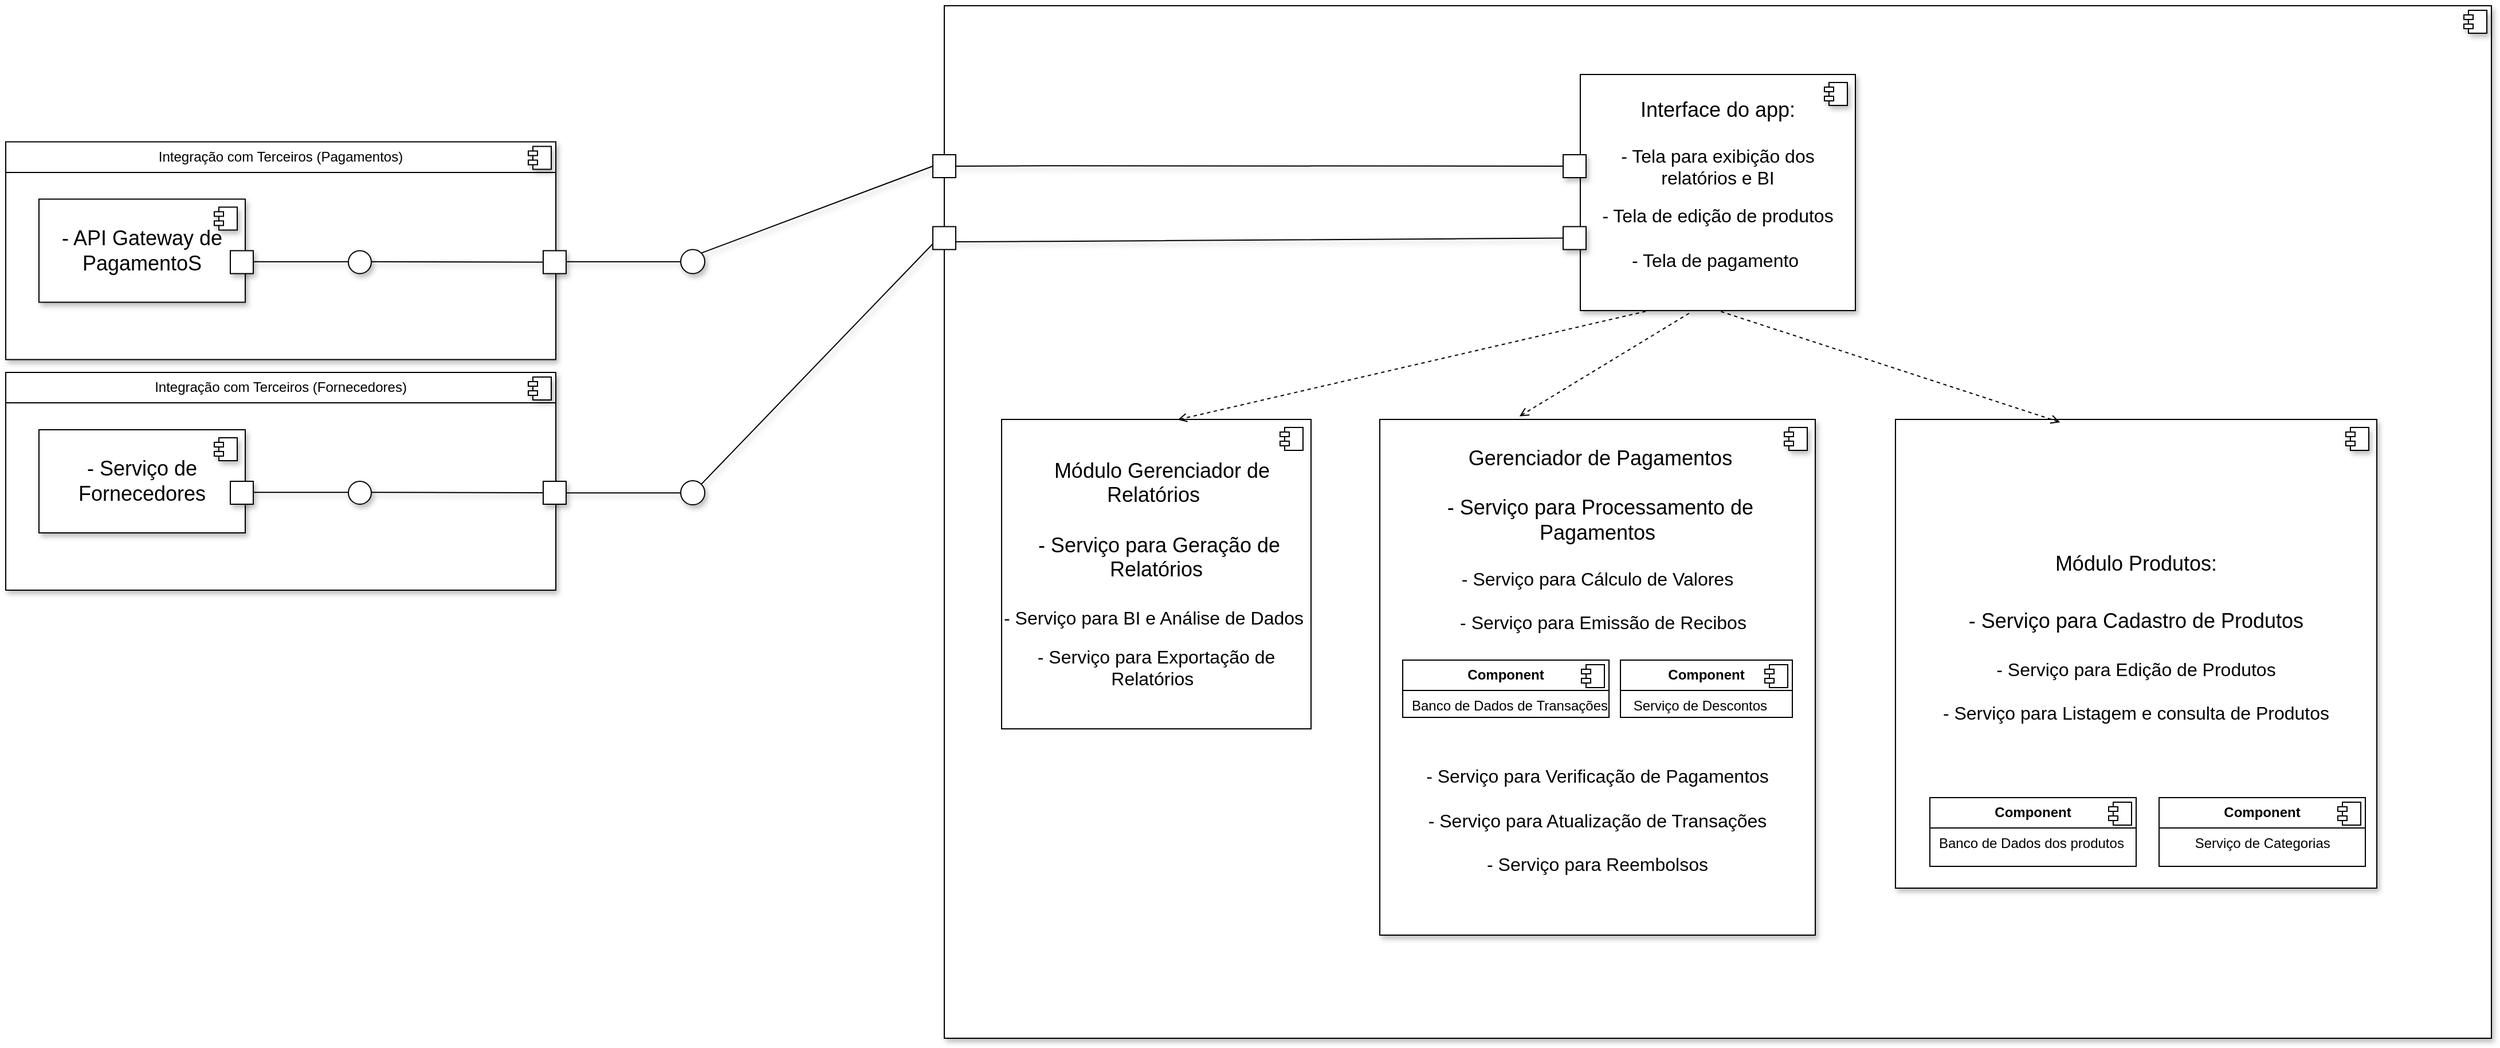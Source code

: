 <mxfile version="24.5.5" type="device">
  <diagram name="Página-1" id="BwJIJXq5n-dC0yV61qYf">
    <mxGraphModel dx="2620" dy="965" grid="1" gridSize="10" guides="1" tooltips="1" connect="1" arrows="1" fold="1" page="1" pageScale="1" pageWidth="827" pageHeight="1169" math="0" shadow="0">
      <root>
        <mxCell id="0" />
        <mxCell id="1" parent="0" />
        <mxCell id="laINSOJrXMKJfUPYL4_i-29" value=" " style="align=left;overflow=fill;html=1;dropTarget=0;whiteSpace=wrap;shadow=1;" parent="1" vertex="1">
          <mxGeometry x="190" y="40" width="1350" height="901" as="geometry" />
        </mxCell>
        <mxCell id="laINSOJrXMKJfUPYL4_i-30" value="" style="shape=component;jettyWidth=8;jettyHeight=4;shadow=1;" parent="laINSOJrXMKJfUPYL4_i-29" vertex="1">
          <mxGeometry x="1" width="20" height="20" relative="1" as="geometry">
            <mxPoint x="-24" y="4" as="offset" />
          </mxGeometry>
        </mxCell>
        <mxCell id="laINSOJrXMKJfUPYL4_i-9" value="&lt;font&gt;&amp;nbsp; &amp;nbsp;&lt;font style=&quot;font-size: 18px;&quot;&gt;Gerenciador de Pagamentos&amp;nbsp;&lt;/font&gt;&lt;/font&gt;&lt;div&gt;&lt;font style=&quot;font-size: 18px;&quot;&gt;&lt;br&gt;&lt;font&gt;&amp;nbsp;- Serviço para Processamento de Pagamentos&lt;/font&gt;&lt;/font&gt;&lt;/div&gt;&lt;div&gt;&lt;font size=&quot;3&quot;&gt;&amp;nbsp;&lt;/font&gt;&lt;div&gt;&lt;font size=&quot;3&quot;&gt;- Serviço para Cálculo de Valores&lt;/font&gt;&lt;/div&gt;&lt;div&gt;&lt;font size=&quot;3&quot;&gt;&lt;font&gt;&amp;nbsp;&lt;/font&gt;&lt;br&gt;&lt;/font&gt;&lt;font&gt;&lt;font size=&quot;3&quot;&gt;&amp;nbsp; &amp;nbsp; &amp;nbsp;- Serviço para Emissão de Recibos&amp;nbsp; &lt;/font&gt;&amp;nbsp;&lt;/font&gt;&lt;/div&gt;&lt;/div&gt;&lt;div&gt;&lt;font&gt;&lt;br&gt;&lt;/font&gt;&lt;/div&gt;&lt;div&gt;&lt;font&gt;&lt;br&gt;&lt;/font&gt;&lt;/div&gt;&lt;div&gt;&lt;font&gt;&lt;br&gt;&lt;/font&gt;&lt;/div&gt;&lt;div&gt;&lt;font&gt;&lt;br&gt;&lt;/font&gt;&lt;/div&gt;&lt;div&gt;&lt;font&gt;&lt;br&gt;&lt;/font&gt;&lt;/div&gt;&lt;div&gt;&lt;font&gt;&lt;br&gt;&lt;/font&gt;&lt;/div&gt;&lt;div&gt;&lt;font&gt;&lt;br&gt;&lt;/font&gt;&lt;/div&gt;&lt;div&gt;&lt;font&gt;&lt;br&gt;&lt;/font&gt;&lt;/div&gt;&lt;div&gt;&lt;font size=&quot;3&quot;&gt;&lt;font&gt;- Serviço para Verificação de Pagamentos&lt;/font&gt;&lt;br&gt;&lt;/font&gt;&lt;/div&gt;&lt;div&gt;&lt;font size=&quot;3&quot;&gt;&lt;br&gt;&lt;/font&gt;&lt;/div&gt;&lt;div&gt;&lt;font size=&quot;3&quot;&gt;- Serviço para Atualização de Transações&lt;br&gt;&lt;/font&gt;&lt;/div&gt;&lt;div&gt;&lt;font size=&quot;3&quot;&gt;&lt;br&gt;&lt;/font&gt;&lt;/div&gt;&lt;div&gt;&lt;font&gt;&lt;font size=&quot;3&quot;&gt;- Serviço para Reembolsos&lt;/font&gt;&lt;br&gt;&lt;/font&gt;&lt;/div&gt;&lt;div&gt;&lt;font&gt;&lt;br&gt;&lt;/font&gt;&lt;/div&gt;&lt;div&gt;&lt;br&gt;&lt;/div&gt;" style="html=1;dropTarget=0;whiteSpace=wrap;shadow=1;" parent="1" vertex="1">
          <mxGeometry x="570" y="401" width="380" height="450" as="geometry" />
        </mxCell>
        <mxCell id="laINSOJrXMKJfUPYL4_i-10" value="" style="shape=module;jettyWidth=8;jettyHeight=4;shadow=1;" parent="laINSOJrXMKJfUPYL4_i-9" vertex="1">
          <mxGeometry x="1" width="20" height="20" relative="1" as="geometry">
            <mxPoint x="-27" y="7" as="offset" />
          </mxGeometry>
        </mxCell>
        <mxCell id="laINSOJrXMKJfUPYL4_i-11" value="&lt;font style=&quot;font-size: 18px;&quot;&gt;Módulo Produtos:&lt;/font&gt;&lt;div&gt;&lt;br&gt;&lt;/div&gt;&lt;div&gt;&lt;br&gt;&lt;/div&gt;&lt;div&gt;&lt;font style=&quot;font-size: 18px;&quot;&gt;&lt;font&gt;- Serviço para Cadastro de Produtos&lt;/font&gt;&lt;br&gt;&lt;/font&gt;&lt;/div&gt;&lt;div&gt;&lt;font style=&quot;font-size: 18px;&quot;&gt;&lt;br&gt;&lt;/font&gt;&lt;/div&gt;&lt;div&gt;&lt;font size=&quot;3&quot;&gt;- Serviço para Edição de Produtos&lt;br&gt;&lt;/font&gt;&lt;/div&gt;&lt;div&gt;&lt;font size=&quot;3&quot;&gt;&lt;br&gt;&lt;/font&gt;&lt;/div&gt;&lt;div&gt;&lt;font size=&quot;3&quot;&gt;- Serviço para Listagem e consulta de Produtos&lt;/font&gt;&lt;/div&gt;&lt;div&gt;&lt;br&gt;&lt;/div&gt;&lt;div&gt;&lt;font&gt;&amp;nbsp;&amp;nbsp;&lt;/font&gt;&lt;/div&gt;" style="html=1;dropTarget=0;whiteSpace=wrap;shadow=1;" parent="1" vertex="1">
          <mxGeometry x="1020" y="401" width="420" height="409" as="geometry" />
        </mxCell>
        <mxCell id="laINSOJrXMKJfUPYL4_i-12" value="" style="shape=module;jettyWidth=8;jettyHeight=4;shadow=1;" parent="laINSOJrXMKJfUPYL4_i-11" vertex="1">
          <mxGeometry x="1" width="20" height="20" relative="1" as="geometry">
            <mxPoint x="-27" y="7" as="offset" />
          </mxGeometry>
        </mxCell>
        <mxCell id="laINSOJrXMKJfUPYL4_i-42" value="" style="ellipse;whiteSpace=wrap;html=1;align=center;aspect=fixed;fillColor=none;strokeColor=none;resizable=0;perimeter=centerPerimeter;rotatable=0;allowArrows=0;points=[];outlineConnect=1;shadow=1;" parent="1" vertex="1">
          <mxGeometry x="1050" y="360" width="10" height="10" as="geometry" />
        </mxCell>
        <mxCell id="laINSOJrXMKJfUPYL4_i-44" value="" style="ellipse;whiteSpace=wrap;html=1;align=center;aspect=fixed;fillColor=none;strokeColor=none;resizable=0;perimeter=centerPerimeter;rotatable=0;allowArrows=0;points=[];outlineConnect=1;shadow=1;" parent="1" vertex="1">
          <mxGeometry x="1120" y="430" width="10" height="10" as="geometry" />
        </mxCell>
        <mxCell id="laINSOJrXMKJfUPYL4_i-48" value="" style="ellipse;whiteSpace=wrap;html=1;align=center;aspect=fixed;fillColor=none;strokeColor=none;resizable=0;perimeter=centerPerimeter;rotatable=0;allowArrows=0;points=[];outlineConnect=1;shadow=1;" parent="1" vertex="1">
          <mxGeometry x="1530" y="201" width="10" height="10" as="geometry" />
        </mxCell>
        <mxCell id="laINSOJrXMKJfUPYL4_i-69" value="" style="ellipse;whiteSpace=wrap;html=1;align=center;aspect=fixed;fillColor=none;strokeColor=none;resizable=0;perimeter=centerPerimeter;rotatable=0;allowArrows=0;points=[];outlineConnect=1;shadow=1;" parent="1" vertex="1">
          <mxGeometry x="1060" y="320" width="10" height="10" as="geometry" />
        </mxCell>
        <mxCell id="laINSOJrXMKJfUPYL4_i-71" value="" style="ellipse;whiteSpace=wrap;html=1;align=center;aspect=fixed;fillColor=none;strokeColor=none;resizable=0;perimeter=centerPerimeter;rotatable=0;allowArrows=0;points=[];outlineConnect=1;" parent="1" vertex="1">
          <mxGeometry x="1530" y="306" width="10" height="10" as="geometry" />
        </mxCell>
        <mxCell id="laINSOJrXMKJfUPYL4_i-77" value="" style="ellipse;whiteSpace=wrap;html=1;align=center;aspect=fixed;fillColor=none;strokeColor=none;resizable=0;perimeter=centerPerimeter;rotatable=0;allowArrows=0;points=[];outlineConnect=1;" parent="1" vertex="1">
          <mxGeometry x="1530" y="236" width="10" height="10" as="geometry" />
        </mxCell>
        <mxCell id="laINSOJrXMKJfUPYL4_i-81" value="&lt;p style=&quot;margin:0px;margin-top:6px;text-align:center;&quot;&gt;&lt;b&gt;Component&lt;/b&gt;&lt;/p&gt;&lt;hr size=&quot;1&quot; style=&quot;border-style:solid;&quot;&gt;&lt;p style=&quot;margin:0px;margin-left:8px;&quot;&gt;&lt;font&gt;Banco de Dados dos produtos&lt;/font&gt;&lt;br&gt;&lt;/p&gt;" style="align=left;overflow=fill;html=1;dropTarget=0;whiteSpace=wrap;" parent="1" vertex="1">
          <mxGeometry x="1050" y="731" width="180" height="60" as="geometry" />
        </mxCell>
        <mxCell id="laINSOJrXMKJfUPYL4_i-82" value="" style="shape=component;jettyWidth=8;jettyHeight=4;" parent="laINSOJrXMKJfUPYL4_i-81" vertex="1">
          <mxGeometry x="1" width="20" height="20" relative="1" as="geometry">
            <mxPoint x="-24" y="4" as="offset" />
          </mxGeometry>
        </mxCell>
        <mxCell id="laINSOJrXMKJfUPYL4_i-83" value="&lt;p style=&quot;margin:0px;margin-top:6px;text-align:center;&quot;&gt;&lt;b&gt;Component&lt;/b&gt;&lt;/p&gt;&lt;hr size=&quot;1&quot; style=&quot;border-style:solid;&quot;&gt;&lt;p style=&quot;margin:0px;margin-left:8px;&quot;&gt;&lt;font&gt;&amp;nbsp; &amp;nbsp; &amp;nbsp; &amp;nbsp;Serviço&amp;nbsp;de Categorias&lt;/font&gt;&lt;br&gt;&lt;/p&gt;" style="align=left;overflow=fill;html=1;dropTarget=0;whiteSpace=wrap;" parent="1" vertex="1">
          <mxGeometry x="1250" y="731" width="180" height="60" as="geometry" />
        </mxCell>
        <mxCell id="laINSOJrXMKJfUPYL4_i-84" value="" style="shape=component;jettyWidth=8;jettyHeight=4;" parent="laINSOJrXMKJfUPYL4_i-83" vertex="1">
          <mxGeometry x="1" width="20" height="20" relative="1" as="geometry">
            <mxPoint x="-24" y="4" as="offset" />
          </mxGeometry>
        </mxCell>
        <mxCell id="laINSOJrXMKJfUPYL4_i-86" value="&lt;p style=&quot;margin:0px;margin-top:6px;text-align:center;&quot;&gt;&lt;b&gt;Component&lt;/b&gt;&lt;/p&gt;&lt;hr size=&quot;1&quot; style=&quot;border-style:solid;&quot;&gt;&lt;p style=&quot;margin:0px;margin-left:8px;&quot;&gt;&lt;font&gt;Banco de Dados de&amp;nbsp;Transações&lt;/font&gt;&lt;br&gt;&lt;/p&gt;" style="align=left;overflow=fill;html=1;dropTarget=0;whiteSpace=wrap;" parent="1" vertex="1">
          <mxGeometry x="590" y="611" width="180" height="50" as="geometry" />
        </mxCell>
        <mxCell id="laINSOJrXMKJfUPYL4_i-87" value="" style="shape=component;jettyWidth=8;jettyHeight=4;" parent="laINSOJrXMKJfUPYL4_i-86" vertex="1">
          <mxGeometry x="1" width="20" height="20" relative="1" as="geometry">
            <mxPoint x="-24" y="4" as="offset" />
          </mxGeometry>
        </mxCell>
        <mxCell id="laINSOJrXMKJfUPYL4_i-88" value="&lt;p style=&quot;margin:0px;margin-top:6px;text-align:center;&quot;&gt;&lt;b&gt;Component&lt;/b&gt;&lt;/p&gt;&lt;hr size=&quot;1&quot; style=&quot;border-style:solid;&quot;&gt;&lt;p style=&quot;margin:0px;margin-left:8px;&quot;&gt;&lt;font&gt;&amp;nbsp;Serviço&amp;nbsp;de Descontos&lt;/font&gt;&lt;br&gt;&lt;/p&gt;" style="align=left;overflow=fill;html=1;dropTarget=0;whiteSpace=wrap;" parent="1" vertex="1">
          <mxGeometry x="780" y="611" width="150" height="50" as="geometry" />
        </mxCell>
        <mxCell id="laINSOJrXMKJfUPYL4_i-89" value="" style="shape=component;jettyWidth=8;jettyHeight=4;" parent="laINSOJrXMKJfUPYL4_i-88" vertex="1">
          <mxGeometry x="1" width="20" height="20" relative="1" as="geometry">
            <mxPoint x="-24" y="4" as="offset" />
          </mxGeometry>
        </mxCell>
        <mxCell id="laINSOJrXMKJfUPYL4_i-91" value="" style="endArrow=none;dashed=1;html=1;rounded=0;exitX=0.426;exitY=-0.006;exitDx=0;exitDy=0;exitPerimeter=0;endFill=0;startArrow=open;startFill=0;entryX=0.402;entryY=1.007;entryDx=0;entryDy=0;entryPerimeter=0;" parent="1" edge="1" target="AVK9l2AzXD93aiFDaeZY-46">
          <mxGeometry width="50" height="50" relative="1" as="geometry">
            <mxPoint x="691.88" y="398.3" as="sourcePoint" />
            <mxPoint x="790" y="320" as="targetPoint" />
            <Array as="points" />
          </mxGeometry>
        </mxCell>
        <mxCell id="laINSOJrXMKJfUPYL4_i-92" value="&lt;font style=&quot;font-size: 18px;&quot;&gt;&lt;font&gt;&amp;nbsp; Módulo Gerenciador de Relatórios&amp;nbsp;&lt;/font&gt;&lt;br&gt;&lt;br&gt;&lt;font&gt;&amp;nbsp;- Serviço para Geração de Relatórios&lt;/font&gt;&lt;/font&gt;&lt;div&gt;&lt;span style=&quot;font-size: 18px;&quot;&gt;&lt;br&gt;&lt;/span&gt;&lt;div&gt;&lt;font&gt;&lt;font size=&quot;3&quot;&gt;- Serviço para BI e Análise de Dados&amp;nbsp;&lt;/font&gt;&lt;/font&gt;&lt;/div&gt;&lt;div&gt;&lt;font&gt;&lt;br&gt;&lt;/font&gt;&lt;/div&gt;&lt;div&gt;&lt;font&gt;&lt;font size=&quot;3&quot;&gt;&lt;/font&gt;&lt;span style=&quot;font-size: medium; background-color: initial;&quot;&gt;- Serviço para Exportação de Relatórios&lt;/span&gt;&amp;nbsp;&amp;nbsp;&lt;/font&gt;&lt;/div&gt;&lt;/div&gt;" style="html=1;dropTarget=0;whiteSpace=wrap;" parent="1" vertex="1">
          <mxGeometry x="240" y="401" width="270" height="270" as="geometry" />
        </mxCell>
        <mxCell id="laINSOJrXMKJfUPYL4_i-93" value="" style="shape=module;jettyWidth=8;jettyHeight=4;" parent="laINSOJrXMKJfUPYL4_i-92" vertex="1">
          <mxGeometry x="1" width="20" height="20" relative="1" as="geometry">
            <mxPoint x="-27" y="7" as="offset" />
          </mxGeometry>
        </mxCell>
        <mxCell id="AVK9l2AzXD93aiFDaeZY-1" value="&lt;p style=&quot;margin:0px;margin-top:6px;text-align:center;&quot;&gt;&lt;font&gt;Integração com Terceiros (Pagamentos)&lt;/font&gt;&lt;br&gt;&lt;/p&gt;&lt;hr size=&quot;1&quot; style=&quot;border-style:solid;&quot;&gt;&lt;p style=&quot;margin:0px;margin-left:8px;&quot;&gt;&lt;br&gt;&lt;/p&gt;" style="align=left;overflow=fill;html=1;dropTarget=0;whiteSpace=wrap;shadow=1;" vertex="1" parent="1">
          <mxGeometry x="-629" y="158.75" width="480" height="190" as="geometry" />
        </mxCell>
        <mxCell id="AVK9l2AzXD93aiFDaeZY-2" value="" style="shape=component;jettyWidth=8;jettyHeight=4;shadow=1;" vertex="1" parent="AVK9l2AzXD93aiFDaeZY-1">
          <mxGeometry x="1" width="20" height="20" relative="1" as="geometry">
            <mxPoint x="-24" y="4" as="offset" />
          </mxGeometry>
        </mxCell>
        <mxCell id="AVK9l2AzXD93aiFDaeZY-3" value="&lt;font style=&quot;font-size: 18px;&quot;&gt;- API Gateway de PagamentoS&lt;/font&gt;" style="html=1;dropTarget=0;whiteSpace=wrap;shadow=1;" vertex="1" parent="1">
          <mxGeometry x="-600" y="208.75" width="180" height="90" as="geometry" />
        </mxCell>
        <mxCell id="AVK9l2AzXD93aiFDaeZY-4" value="" style="shape=module;jettyWidth=8;jettyHeight=4;shadow=1;" vertex="1" parent="AVK9l2AzXD93aiFDaeZY-3">
          <mxGeometry x="1" width="20" height="20" relative="1" as="geometry">
            <mxPoint x="-27" y="7" as="offset" />
          </mxGeometry>
        </mxCell>
        <mxCell id="AVK9l2AzXD93aiFDaeZY-6" value="" style="rounded=0;whiteSpace=wrap;html=1;shadow=1;" vertex="1" parent="1">
          <mxGeometry x="-160" y="253.75" width="20" height="20" as="geometry" />
        </mxCell>
        <mxCell id="AVK9l2AzXD93aiFDaeZY-28" value="" style="rounded=0;whiteSpace=wrap;html=1;shadow=1;" vertex="1" parent="1">
          <mxGeometry x="-433" y="253.75" width="20" height="20" as="geometry" />
        </mxCell>
        <mxCell id="AVK9l2AzXD93aiFDaeZY-29" value="" style="endArrow=none;html=1;rounded=0;entryX=0;entryY=0.5;entryDx=0;entryDy=0;exitX=1;exitY=0.5;exitDx=0;exitDy=0;shadow=1;" edge="1" parent="1">
          <mxGeometry width="50" height="50" relative="1" as="geometry">
            <mxPoint x="-413" y="263.35" as="sourcePoint" />
            <mxPoint x="-323" y="263.35" as="targetPoint" />
          </mxGeometry>
        </mxCell>
        <mxCell id="AVK9l2AzXD93aiFDaeZY-30" value="" style="ellipse;whiteSpace=wrap;html=1;aspect=fixed;shadow=1;" vertex="1" parent="1">
          <mxGeometry x="-330" y="253.75" width="20" height="20" as="geometry" />
        </mxCell>
        <mxCell id="AVK9l2AzXD93aiFDaeZY-32" value="" style="endArrow=none;html=1;rounded=0;exitX=1;exitY=0.5;exitDx=0;exitDy=0;shadow=1;" edge="1" parent="1" target="AVK9l2AzXD93aiFDaeZY-6">
          <mxGeometry width="50" height="50" relative="1" as="geometry">
            <mxPoint x="-310" y="263.35" as="sourcePoint" />
            <mxPoint x="-220" y="263.35" as="targetPoint" />
          </mxGeometry>
        </mxCell>
        <mxCell id="AVK9l2AzXD93aiFDaeZY-33" value="&lt;p style=&quot;margin: 6px 0px 0px; text-align: center;&quot;&gt;Integração com Terceiros (Fornecedores)&lt;br&gt;&lt;/p&gt;&lt;hr style=&quot;border-style: solid;&quot; size=&quot;1&quot;&gt;&lt;p style=&quot;margin: 0px 0px 0px 8px;&quot;&gt;&lt;br&gt;&lt;/p&gt;" style="align=left;overflow=fill;html=1;dropTarget=0;whiteSpace=wrap;shadow=1;" vertex="1" parent="1">
          <mxGeometry x="-629" y="360" width="480" height="190" as="geometry" />
        </mxCell>
        <mxCell id="AVK9l2AzXD93aiFDaeZY-34" value="" style="shape=component;jettyWidth=8;jettyHeight=4;shadow=1;" vertex="1" parent="AVK9l2AzXD93aiFDaeZY-33">
          <mxGeometry x="1" width="20" height="20" relative="1" as="geometry">
            <mxPoint x="-24" y="4" as="offset" />
          </mxGeometry>
        </mxCell>
        <mxCell id="AVK9l2AzXD93aiFDaeZY-35" value="&lt;span style=&quot;font-size: 18px;&quot;&gt;- Serviço de Fornecedores&lt;/span&gt;" style="html=1;dropTarget=0;whiteSpace=wrap;shadow=1;" vertex="1" parent="1">
          <mxGeometry x="-600" y="410" width="180" height="90" as="geometry" />
        </mxCell>
        <mxCell id="AVK9l2AzXD93aiFDaeZY-36" value="" style="shape=module;jettyWidth=8;jettyHeight=4;shadow=1;" vertex="1" parent="AVK9l2AzXD93aiFDaeZY-35">
          <mxGeometry x="1" width="20" height="20" relative="1" as="geometry">
            <mxPoint x="-27" y="7" as="offset" />
          </mxGeometry>
        </mxCell>
        <mxCell id="AVK9l2AzXD93aiFDaeZY-37" value="" style="rounded=0;whiteSpace=wrap;html=1;shadow=1;" vertex="1" parent="1">
          <mxGeometry x="-160" y="455" width="20" height="20" as="geometry" />
        </mxCell>
        <mxCell id="AVK9l2AzXD93aiFDaeZY-38" value="" style="rounded=0;whiteSpace=wrap;html=1;shadow=1;" vertex="1" parent="1">
          <mxGeometry x="-433" y="455" width="20" height="20" as="geometry" />
        </mxCell>
        <mxCell id="AVK9l2AzXD93aiFDaeZY-39" value="" style="endArrow=none;html=1;rounded=0;entryX=0;entryY=0.5;entryDx=0;entryDy=0;exitX=1;exitY=0.5;exitDx=0;exitDy=0;shadow=1;" edge="1" parent="1">
          <mxGeometry width="50" height="50" relative="1" as="geometry">
            <mxPoint x="-413" y="464.6" as="sourcePoint" />
            <mxPoint x="-323" y="464.6" as="targetPoint" />
          </mxGeometry>
        </mxCell>
        <mxCell id="AVK9l2AzXD93aiFDaeZY-40" value="" style="ellipse;whiteSpace=wrap;html=1;aspect=fixed;shadow=1;" vertex="1" parent="1">
          <mxGeometry x="-330" y="455" width="20" height="20" as="geometry" />
        </mxCell>
        <mxCell id="AVK9l2AzXD93aiFDaeZY-41" value="" style="endArrow=none;html=1;rounded=0;exitX=1;exitY=0.5;exitDx=0;exitDy=0;shadow=1;" edge="1" parent="1" target="AVK9l2AzXD93aiFDaeZY-37">
          <mxGeometry width="50" height="50" relative="1" as="geometry">
            <mxPoint x="-310" y="464.6" as="sourcePoint" />
            <mxPoint x="-220" y="464.6" as="targetPoint" />
          </mxGeometry>
        </mxCell>
        <mxCell id="AVK9l2AzXD93aiFDaeZY-42" value="" style="endArrow=none;html=1;rounded=0;shadow=1;" edge="1" parent="1">
          <mxGeometry width="50" height="50" relative="1" as="geometry">
            <mxPoint x="-140" y="263.35" as="sourcePoint" />
            <mxPoint x="-30" y="263.35" as="targetPoint" />
          </mxGeometry>
        </mxCell>
        <mxCell id="AVK9l2AzXD93aiFDaeZY-43" value="" style="ellipse;whiteSpace=wrap;html=1;aspect=fixed;shadow=1;" vertex="1" parent="1">
          <mxGeometry x="-40" y="252.75" width="21" height="21" as="geometry" />
        </mxCell>
        <mxCell id="AVK9l2AzXD93aiFDaeZY-44" value="" style="endArrow=none;html=1;rounded=0;shadow=1;" edge="1" parent="1">
          <mxGeometry width="50" height="50" relative="1" as="geometry">
            <mxPoint x="-140" y="465.1" as="sourcePoint" />
            <mxPoint x="-30" y="465.1" as="targetPoint" />
          </mxGeometry>
        </mxCell>
        <mxCell id="AVK9l2AzXD93aiFDaeZY-45" value="" style="ellipse;whiteSpace=wrap;html=1;aspect=fixed;shadow=1;" vertex="1" parent="1">
          <mxGeometry x="-40" y="454.5" width="21" height="21" as="geometry" />
        </mxCell>
        <mxCell id="AVK9l2AzXD93aiFDaeZY-46" value="&lt;font style=&quot;font-size: 18px;&quot;&gt;&lt;font&gt;Interface do app:&lt;/font&gt;&lt;br&gt;&lt;/font&gt;&lt;div&gt;&lt;font size=&quot;3&quot;&gt;&lt;br&gt;&lt;/font&gt;&lt;/div&gt;&lt;div&gt;&lt;font size=&quot;3&quot;&gt;- Tela para exibição dos relatórios e BI&lt;/font&gt;&lt;/div&gt;&lt;div&gt;&lt;br&gt;&lt;/div&gt;&lt;div&gt;&lt;font size=&quot;3&quot;&gt;&lt;font&gt;- Tela de edição de produtos&lt;/font&gt;&lt;br&gt;&lt;/font&gt;&lt;/div&gt;&lt;div&gt;&lt;font size=&quot;3&quot;&gt;&lt;br&gt;&lt;/font&gt;&lt;/div&gt;&lt;div&gt;&lt;font&gt;&lt;font size=&quot;3&quot;&gt;- Tela de pagamento&amp;nbsp;&lt;/font&gt;&lt;br&gt;&lt;/font&gt;&lt;/div&gt;&lt;div&gt;&lt;br&gt;&lt;/div&gt;" style="html=1;dropTarget=0;whiteSpace=wrap;shadow=1;" vertex="1" parent="1">
          <mxGeometry x="745" y="100" width="240" height="206" as="geometry" />
        </mxCell>
        <mxCell id="AVK9l2AzXD93aiFDaeZY-47" value="" style="shape=module;jettyWidth=8;jettyHeight=4;shadow=1;" vertex="1" parent="AVK9l2AzXD93aiFDaeZY-46">
          <mxGeometry x="1" width="20" height="20" relative="1" as="geometry">
            <mxPoint x="-27" y="7" as="offset" />
          </mxGeometry>
        </mxCell>
        <mxCell id="AVK9l2AzXD93aiFDaeZY-51" value="" style="rounded=0;whiteSpace=wrap;html=1;shadow=1;" vertex="1" parent="1">
          <mxGeometry x="730" y="170" width="20" height="20" as="geometry" />
        </mxCell>
        <mxCell id="AVK9l2AzXD93aiFDaeZY-73" value="" style="endArrow=none;html=1;rounded=0;endFill=0;shadow=1;" edge="1" parent="1" source="AVK9l2AzXD93aiFDaeZY-77" target="AVK9l2AzXD93aiFDaeZY-51">
          <mxGeometry width="50" height="50" relative="1" as="geometry">
            <mxPoint x="240" y="180" as="sourcePoint" />
            <mxPoint x="414" y="179.63" as="targetPoint" />
            <Array as="points">
              <mxPoint x="284" y="179.63" />
            </Array>
          </mxGeometry>
        </mxCell>
        <mxCell id="AVK9l2AzXD93aiFDaeZY-75" value="" style="endArrow=none;html=1;rounded=0;endFill=0;shadow=1;entryX=0;entryY=0.5;entryDx=0;entryDy=0;" edge="1" parent="1" target="AVK9l2AzXD93aiFDaeZY-84">
          <mxGeometry width="50" height="50" relative="1" as="geometry">
            <mxPoint x="195" y="246" as="sourcePoint" />
            <mxPoint x="414" y="246" as="targetPoint" />
            <Array as="points">
              <mxPoint x="284" y="245.63" />
            </Array>
          </mxGeometry>
        </mxCell>
        <mxCell id="AVK9l2AzXD93aiFDaeZY-77" value="" style="rounded=0;whiteSpace=wrap;html=1;" vertex="1" parent="1">
          <mxGeometry x="180" y="170" width="20" height="20" as="geometry" />
        </mxCell>
        <mxCell id="AVK9l2AzXD93aiFDaeZY-78" value="" style="rounded=0;whiteSpace=wrap;html=1;" vertex="1" parent="1">
          <mxGeometry x="180" y="232.75" width="20" height="20" as="geometry" />
        </mxCell>
        <mxCell id="AVK9l2AzXD93aiFDaeZY-79" value="" style="endArrow=none;html=1;rounded=0;endFill=0;entryX=0;entryY=0.5;entryDx=0;entryDy=0;shadow=1;exitX=1;exitY=0;exitDx=0;exitDy=0;" edge="1" parent="1" source="AVK9l2AzXD93aiFDaeZY-43" target="AVK9l2AzXD93aiFDaeZY-77">
          <mxGeometry width="50" height="50" relative="1" as="geometry">
            <mxPoint x="-330.0" y="47.62" as="sourcePoint" />
            <mxPoint x="113" y="40" as="targetPoint" />
            <Array as="points" />
          </mxGeometry>
        </mxCell>
        <mxCell id="AVK9l2AzXD93aiFDaeZY-80" value="" style="endArrow=none;html=1;rounded=0;endFill=0;shadow=1;exitX=1;exitY=0;exitDx=0;exitDy=0;entryX=0;entryY=0.75;entryDx=0;entryDy=0;" edge="1" parent="1" source="AVK9l2AzXD93aiFDaeZY-45" target="AVK9l2AzXD93aiFDaeZY-78">
          <mxGeometry width="50" height="50" relative="1" as="geometry">
            <mxPoint x="-12" y="266" as="sourcePoint" />
            <mxPoint x="190" y="250" as="targetPoint" />
            <Array as="points" />
          </mxGeometry>
        </mxCell>
        <mxCell id="AVK9l2AzXD93aiFDaeZY-84" value="" style="rounded=0;whiteSpace=wrap;html=1;shadow=1;" vertex="1" parent="1">
          <mxGeometry x="730" y="232.75" width="20" height="20" as="geometry" />
        </mxCell>
        <mxCell id="AVK9l2AzXD93aiFDaeZY-86" value="" style="endArrow=none;dashed=1;html=1;rounded=0;exitX=0.342;exitY=0.006;exitDx=0;exitDy=0;exitPerimeter=0;endFill=0;startArrow=open;startFill=0;entryX=0.5;entryY=1;entryDx=0;entryDy=0;" edge="1" parent="1" source="laINSOJrXMKJfUPYL4_i-11" target="AVK9l2AzXD93aiFDaeZY-46">
          <mxGeometry width="50" height="50" relative="1" as="geometry">
            <mxPoint x="701.88" y="408.3" as="sourcePoint" />
            <mxPoint x="851" y="317" as="targetPoint" />
            <Array as="points" />
          </mxGeometry>
        </mxCell>
        <mxCell id="AVK9l2AzXD93aiFDaeZY-87" value="" style="endArrow=none;dashed=1;html=1;rounded=0;exitX=0.569;exitY=0.001;exitDx=0;exitDy=0;exitPerimeter=0;endFill=0;startArrow=open;startFill=0;entryX=0.25;entryY=1;entryDx=0;entryDy=0;" edge="1" parent="1" source="laINSOJrXMKJfUPYL4_i-92" target="AVK9l2AzXD93aiFDaeZY-46">
          <mxGeometry width="50" height="50" relative="1" as="geometry">
            <mxPoint x="701.88" y="408.3" as="sourcePoint" />
            <mxPoint x="851" y="317" as="targetPoint" />
            <Array as="points" />
          </mxGeometry>
        </mxCell>
      </root>
    </mxGraphModel>
  </diagram>
</mxfile>
